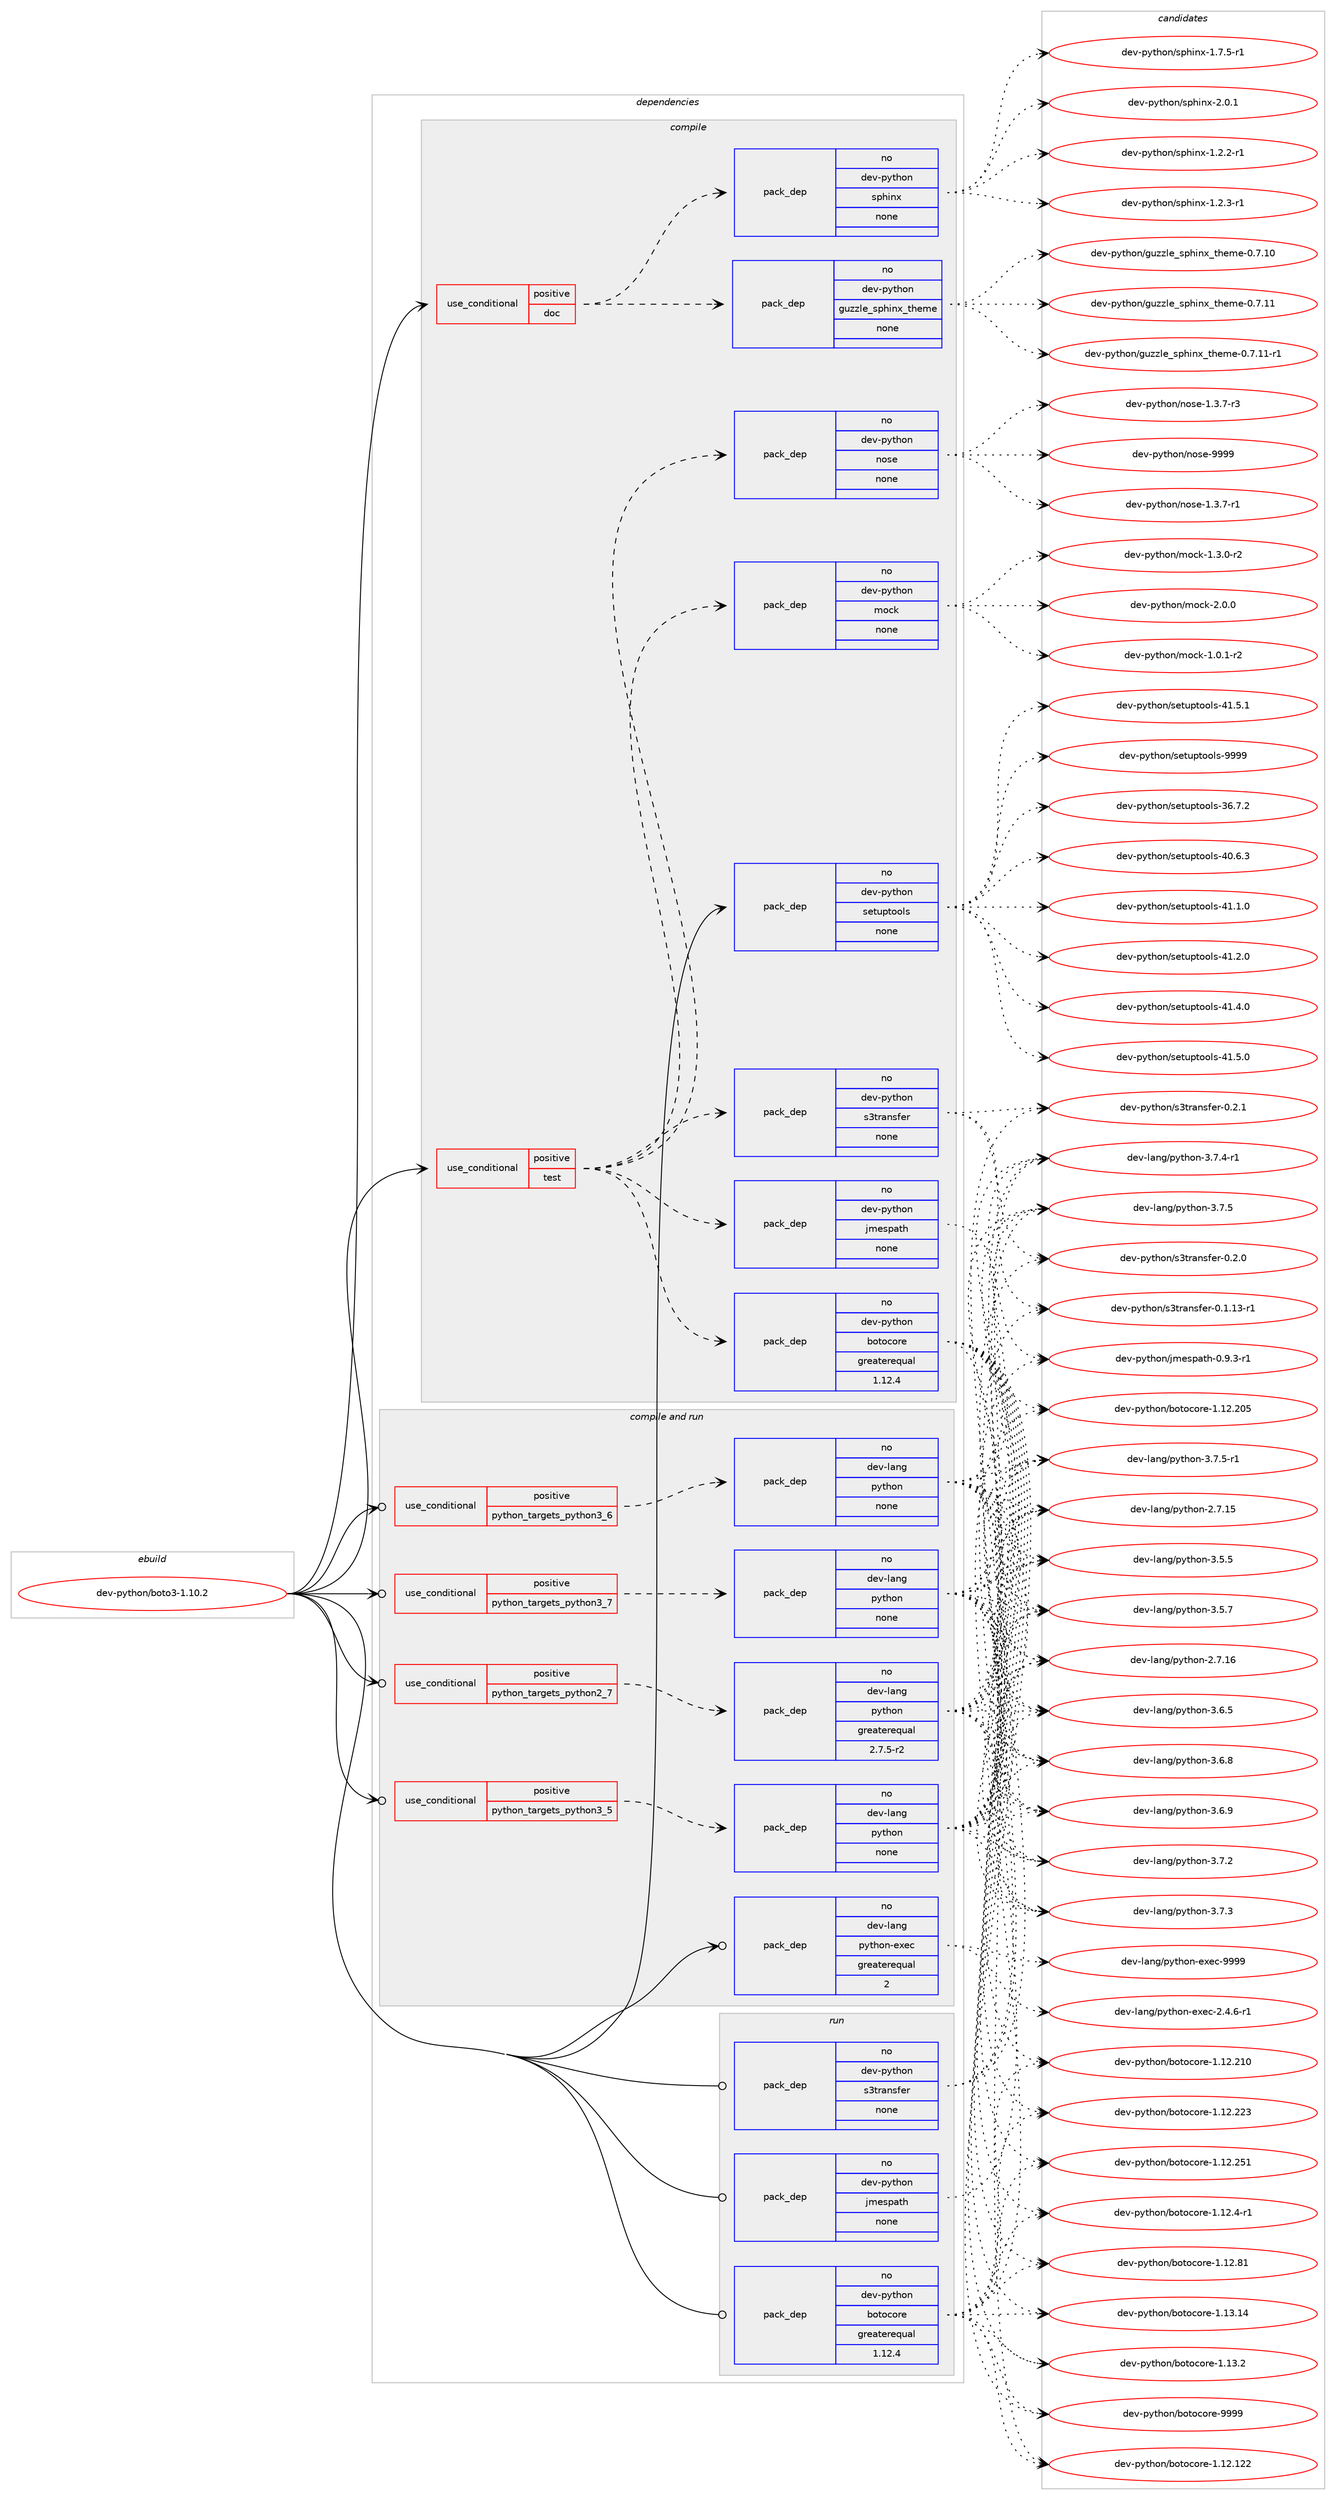 digraph prolog {

# *************
# Graph options
# *************

newrank=true;
concentrate=true;
compound=true;
graph [rankdir=LR,fontname=Helvetica,fontsize=10,ranksep=1.5];#, ranksep=2.5, nodesep=0.2];
edge  [arrowhead=vee];
node  [fontname=Helvetica,fontsize=10];

# **********
# The ebuild
# **********

subgraph cluster_leftcol {
color=gray;
rank=same;
label=<<i>ebuild</i>>;
id [label="dev-python/boto3-1.10.2", color=red, width=4, href="../dev-python/boto3-1.10.2.svg"];
}

# ****************
# The dependencies
# ****************

subgraph cluster_midcol {
color=gray;
label=<<i>dependencies</i>>;
subgraph cluster_compile {
fillcolor="#eeeeee";
style=filled;
label=<<i>compile</i>>;
subgraph cond137030 {
dependency597251 [label=<<TABLE BORDER="0" CELLBORDER="1" CELLSPACING="0" CELLPADDING="4"><TR><TD ROWSPAN="3" CELLPADDING="10">use_conditional</TD></TR><TR><TD>positive</TD></TR><TR><TD>doc</TD></TR></TABLE>>, shape=none, color=red];
subgraph pack448446 {
dependency597252 [label=<<TABLE BORDER="0" CELLBORDER="1" CELLSPACING="0" CELLPADDING="4" WIDTH="220"><TR><TD ROWSPAN="6" CELLPADDING="30">pack_dep</TD></TR><TR><TD WIDTH="110">no</TD></TR><TR><TD>dev-python</TD></TR><TR><TD>guzzle_sphinx_theme</TD></TR><TR><TD>none</TD></TR><TR><TD></TD></TR></TABLE>>, shape=none, color=blue];
}
dependency597251:e -> dependency597252:w [weight=20,style="dashed",arrowhead="vee"];
subgraph pack448447 {
dependency597253 [label=<<TABLE BORDER="0" CELLBORDER="1" CELLSPACING="0" CELLPADDING="4" WIDTH="220"><TR><TD ROWSPAN="6" CELLPADDING="30">pack_dep</TD></TR><TR><TD WIDTH="110">no</TD></TR><TR><TD>dev-python</TD></TR><TR><TD>sphinx</TD></TR><TR><TD>none</TD></TR><TR><TD></TD></TR></TABLE>>, shape=none, color=blue];
}
dependency597251:e -> dependency597253:w [weight=20,style="dashed",arrowhead="vee"];
}
id:e -> dependency597251:w [weight=20,style="solid",arrowhead="vee"];
subgraph cond137031 {
dependency597254 [label=<<TABLE BORDER="0" CELLBORDER="1" CELLSPACING="0" CELLPADDING="4"><TR><TD ROWSPAN="3" CELLPADDING="10">use_conditional</TD></TR><TR><TD>positive</TD></TR><TR><TD>test</TD></TR></TABLE>>, shape=none, color=red];
subgraph pack448448 {
dependency597255 [label=<<TABLE BORDER="0" CELLBORDER="1" CELLSPACING="0" CELLPADDING="4" WIDTH="220"><TR><TD ROWSPAN="6" CELLPADDING="30">pack_dep</TD></TR><TR><TD WIDTH="110">no</TD></TR><TR><TD>dev-python</TD></TR><TR><TD>botocore</TD></TR><TR><TD>greaterequal</TD></TR><TR><TD>1.12.4</TD></TR></TABLE>>, shape=none, color=blue];
}
dependency597254:e -> dependency597255:w [weight=20,style="dashed",arrowhead="vee"];
subgraph pack448449 {
dependency597256 [label=<<TABLE BORDER="0" CELLBORDER="1" CELLSPACING="0" CELLPADDING="4" WIDTH="220"><TR><TD ROWSPAN="6" CELLPADDING="30">pack_dep</TD></TR><TR><TD WIDTH="110">no</TD></TR><TR><TD>dev-python</TD></TR><TR><TD>jmespath</TD></TR><TR><TD>none</TD></TR><TR><TD></TD></TR></TABLE>>, shape=none, color=blue];
}
dependency597254:e -> dependency597256:w [weight=20,style="dashed",arrowhead="vee"];
subgraph pack448450 {
dependency597257 [label=<<TABLE BORDER="0" CELLBORDER="1" CELLSPACING="0" CELLPADDING="4" WIDTH="220"><TR><TD ROWSPAN="6" CELLPADDING="30">pack_dep</TD></TR><TR><TD WIDTH="110">no</TD></TR><TR><TD>dev-python</TD></TR><TR><TD>s3transfer</TD></TR><TR><TD>none</TD></TR><TR><TD></TD></TR></TABLE>>, shape=none, color=blue];
}
dependency597254:e -> dependency597257:w [weight=20,style="dashed",arrowhead="vee"];
subgraph pack448451 {
dependency597258 [label=<<TABLE BORDER="0" CELLBORDER="1" CELLSPACING="0" CELLPADDING="4" WIDTH="220"><TR><TD ROWSPAN="6" CELLPADDING="30">pack_dep</TD></TR><TR><TD WIDTH="110">no</TD></TR><TR><TD>dev-python</TD></TR><TR><TD>mock</TD></TR><TR><TD>none</TD></TR><TR><TD></TD></TR></TABLE>>, shape=none, color=blue];
}
dependency597254:e -> dependency597258:w [weight=20,style="dashed",arrowhead="vee"];
subgraph pack448452 {
dependency597259 [label=<<TABLE BORDER="0" CELLBORDER="1" CELLSPACING="0" CELLPADDING="4" WIDTH="220"><TR><TD ROWSPAN="6" CELLPADDING="30">pack_dep</TD></TR><TR><TD WIDTH="110">no</TD></TR><TR><TD>dev-python</TD></TR><TR><TD>nose</TD></TR><TR><TD>none</TD></TR><TR><TD></TD></TR></TABLE>>, shape=none, color=blue];
}
dependency597254:e -> dependency597259:w [weight=20,style="dashed",arrowhead="vee"];
}
id:e -> dependency597254:w [weight=20,style="solid",arrowhead="vee"];
subgraph pack448453 {
dependency597260 [label=<<TABLE BORDER="0" CELLBORDER="1" CELLSPACING="0" CELLPADDING="4" WIDTH="220"><TR><TD ROWSPAN="6" CELLPADDING="30">pack_dep</TD></TR><TR><TD WIDTH="110">no</TD></TR><TR><TD>dev-python</TD></TR><TR><TD>setuptools</TD></TR><TR><TD>none</TD></TR><TR><TD></TD></TR></TABLE>>, shape=none, color=blue];
}
id:e -> dependency597260:w [weight=20,style="solid",arrowhead="vee"];
}
subgraph cluster_compileandrun {
fillcolor="#eeeeee";
style=filled;
label=<<i>compile and run</i>>;
subgraph cond137032 {
dependency597261 [label=<<TABLE BORDER="0" CELLBORDER="1" CELLSPACING="0" CELLPADDING="4"><TR><TD ROWSPAN="3" CELLPADDING="10">use_conditional</TD></TR><TR><TD>positive</TD></TR><TR><TD>python_targets_python2_7</TD></TR></TABLE>>, shape=none, color=red];
subgraph pack448454 {
dependency597262 [label=<<TABLE BORDER="0" CELLBORDER="1" CELLSPACING="0" CELLPADDING="4" WIDTH="220"><TR><TD ROWSPAN="6" CELLPADDING="30">pack_dep</TD></TR><TR><TD WIDTH="110">no</TD></TR><TR><TD>dev-lang</TD></TR><TR><TD>python</TD></TR><TR><TD>greaterequal</TD></TR><TR><TD>2.7.5-r2</TD></TR></TABLE>>, shape=none, color=blue];
}
dependency597261:e -> dependency597262:w [weight=20,style="dashed",arrowhead="vee"];
}
id:e -> dependency597261:w [weight=20,style="solid",arrowhead="odotvee"];
subgraph cond137033 {
dependency597263 [label=<<TABLE BORDER="0" CELLBORDER="1" CELLSPACING="0" CELLPADDING="4"><TR><TD ROWSPAN="3" CELLPADDING="10">use_conditional</TD></TR><TR><TD>positive</TD></TR><TR><TD>python_targets_python3_5</TD></TR></TABLE>>, shape=none, color=red];
subgraph pack448455 {
dependency597264 [label=<<TABLE BORDER="0" CELLBORDER="1" CELLSPACING="0" CELLPADDING="4" WIDTH="220"><TR><TD ROWSPAN="6" CELLPADDING="30">pack_dep</TD></TR><TR><TD WIDTH="110">no</TD></TR><TR><TD>dev-lang</TD></TR><TR><TD>python</TD></TR><TR><TD>none</TD></TR><TR><TD></TD></TR></TABLE>>, shape=none, color=blue];
}
dependency597263:e -> dependency597264:w [weight=20,style="dashed",arrowhead="vee"];
}
id:e -> dependency597263:w [weight=20,style="solid",arrowhead="odotvee"];
subgraph cond137034 {
dependency597265 [label=<<TABLE BORDER="0" CELLBORDER="1" CELLSPACING="0" CELLPADDING="4"><TR><TD ROWSPAN="3" CELLPADDING="10">use_conditional</TD></TR><TR><TD>positive</TD></TR><TR><TD>python_targets_python3_6</TD></TR></TABLE>>, shape=none, color=red];
subgraph pack448456 {
dependency597266 [label=<<TABLE BORDER="0" CELLBORDER="1" CELLSPACING="0" CELLPADDING="4" WIDTH="220"><TR><TD ROWSPAN="6" CELLPADDING="30">pack_dep</TD></TR><TR><TD WIDTH="110">no</TD></TR><TR><TD>dev-lang</TD></TR><TR><TD>python</TD></TR><TR><TD>none</TD></TR><TR><TD></TD></TR></TABLE>>, shape=none, color=blue];
}
dependency597265:e -> dependency597266:w [weight=20,style="dashed",arrowhead="vee"];
}
id:e -> dependency597265:w [weight=20,style="solid",arrowhead="odotvee"];
subgraph cond137035 {
dependency597267 [label=<<TABLE BORDER="0" CELLBORDER="1" CELLSPACING="0" CELLPADDING="4"><TR><TD ROWSPAN="3" CELLPADDING="10">use_conditional</TD></TR><TR><TD>positive</TD></TR><TR><TD>python_targets_python3_7</TD></TR></TABLE>>, shape=none, color=red];
subgraph pack448457 {
dependency597268 [label=<<TABLE BORDER="0" CELLBORDER="1" CELLSPACING="0" CELLPADDING="4" WIDTH="220"><TR><TD ROWSPAN="6" CELLPADDING="30">pack_dep</TD></TR><TR><TD WIDTH="110">no</TD></TR><TR><TD>dev-lang</TD></TR><TR><TD>python</TD></TR><TR><TD>none</TD></TR><TR><TD></TD></TR></TABLE>>, shape=none, color=blue];
}
dependency597267:e -> dependency597268:w [weight=20,style="dashed",arrowhead="vee"];
}
id:e -> dependency597267:w [weight=20,style="solid",arrowhead="odotvee"];
subgraph pack448458 {
dependency597269 [label=<<TABLE BORDER="0" CELLBORDER="1" CELLSPACING="0" CELLPADDING="4" WIDTH="220"><TR><TD ROWSPAN="6" CELLPADDING="30">pack_dep</TD></TR><TR><TD WIDTH="110">no</TD></TR><TR><TD>dev-lang</TD></TR><TR><TD>python-exec</TD></TR><TR><TD>greaterequal</TD></TR><TR><TD>2</TD></TR></TABLE>>, shape=none, color=blue];
}
id:e -> dependency597269:w [weight=20,style="solid",arrowhead="odotvee"];
}
subgraph cluster_run {
fillcolor="#eeeeee";
style=filled;
label=<<i>run</i>>;
subgraph pack448459 {
dependency597270 [label=<<TABLE BORDER="0" CELLBORDER="1" CELLSPACING="0" CELLPADDING="4" WIDTH="220"><TR><TD ROWSPAN="6" CELLPADDING="30">pack_dep</TD></TR><TR><TD WIDTH="110">no</TD></TR><TR><TD>dev-python</TD></TR><TR><TD>botocore</TD></TR><TR><TD>greaterequal</TD></TR><TR><TD>1.12.4</TD></TR></TABLE>>, shape=none, color=blue];
}
id:e -> dependency597270:w [weight=20,style="solid",arrowhead="odot"];
subgraph pack448460 {
dependency597271 [label=<<TABLE BORDER="0" CELLBORDER="1" CELLSPACING="0" CELLPADDING="4" WIDTH="220"><TR><TD ROWSPAN="6" CELLPADDING="30">pack_dep</TD></TR><TR><TD WIDTH="110">no</TD></TR><TR><TD>dev-python</TD></TR><TR><TD>jmespath</TD></TR><TR><TD>none</TD></TR><TR><TD></TD></TR></TABLE>>, shape=none, color=blue];
}
id:e -> dependency597271:w [weight=20,style="solid",arrowhead="odot"];
subgraph pack448461 {
dependency597272 [label=<<TABLE BORDER="0" CELLBORDER="1" CELLSPACING="0" CELLPADDING="4" WIDTH="220"><TR><TD ROWSPAN="6" CELLPADDING="30">pack_dep</TD></TR><TR><TD WIDTH="110">no</TD></TR><TR><TD>dev-python</TD></TR><TR><TD>s3transfer</TD></TR><TR><TD>none</TD></TR><TR><TD></TD></TR></TABLE>>, shape=none, color=blue];
}
id:e -> dependency597272:w [weight=20,style="solid",arrowhead="odot"];
}
}

# **************
# The candidates
# **************

subgraph cluster_choices {
rank=same;
color=gray;
label=<<i>candidates</i>>;

subgraph choice448446 {
color=black;
nodesep=1;
choice1001011184511212111610411111047103117122122108101951151121041051101209511610410110910145484655464948 [label="dev-python/guzzle_sphinx_theme-0.7.10", color=red, width=4,href="../dev-python/guzzle_sphinx_theme-0.7.10.svg"];
choice1001011184511212111610411111047103117122122108101951151121041051101209511610410110910145484655464949 [label="dev-python/guzzle_sphinx_theme-0.7.11", color=red, width=4,href="../dev-python/guzzle_sphinx_theme-0.7.11.svg"];
choice10010111845112121116104111110471031171221221081019511511210410511012095116104101109101454846554649494511449 [label="dev-python/guzzle_sphinx_theme-0.7.11-r1", color=red, width=4,href="../dev-python/guzzle_sphinx_theme-0.7.11-r1.svg"];
dependency597252:e -> choice1001011184511212111610411111047103117122122108101951151121041051101209511610410110910145484655464948:w [style=dotted,weight="100"];
dependency597252:e -> choice1001011184511212111610411111047103117122122108101951151121041051101209511610410110910145484655464949:w [style=dotted,weight="100"];
dependency597252:e -> choice10010111845112121116104111110471031171221221081019511511210410511012095116104101109101454846554649494511449:w [style=dotted,weight="100"];
}
subgraph choice448447 {
color=black;
nodesep=1;
choice10010111845112121116104111110471151121041051101204549465046504511449 [label="dev-python/sphinx-1.2.2-r1", color=red, width=4,href="../dev-python/sphinx-1.2.2-r1.svg"];
choice10010111845112121116104111110471151121041051101204549465046514511449 [label="dev-python/sphinx-1.2.3-r1", color=red, width=4,href="../dev-python/sphinx-1.2.3-r1.svg"];
choice10010111845112121116104111110471151121041051101204549465546534511449 [label="dev-python/sphinx-1.7.5-r1", color=red, width=4,href="../dev-python/sphinx-1.7.5-r1.svg"];
choice1001011184511212111610411111047115112104105110120455046484649 [label="dev-python/sphinx-2.0.1", color=red, width=4,href="../dev-python/sphinx-2.0.1.svg"];
dependency597253:e -> choice10010111845112121116104111110471151121041051101204549465046504511449:w [style=dotted,weight="100"];
dependency597253:e -> choice10010111845112121116104111110471151121041051101204549465046514511449:w [style=dotted,weight="100"];
dependency597253:e -> choice10010111845112121116104111110471151121041051101204549465546534511449:w [style=dotted,weight="100"];
dependency597253:e -> choice1001011184511212111610411111047115112104105110120455046484649:w [style=dotted,weight="100"];
}
subgraph choice448448 {
color=black;
nodesep=1;
choice10010111845112121116104111110479811111611199111114101454946495046495050 [label="dev-python/botocore-1.12.122", color=red, width=4,href="../dev-python/botocore-1.12.122.svg"];
choice10010111845112121116104111110479811111611199111114101454946495046504853 [label="dev-python/botocore-1.12.205", color=red, width=4,href="../dev-python/botocore-1.12.205.svg"];
choice10010111845112121116104111110479811111611199111114101454946495046504948 [label="dev-python/botocore-1.12.210", color=red, width=4,href="../dev-python/botocore-1.12.210.svg"];
choice10010111845112121116104111110479811111611199111114101454946495046505051 [label="dev-python/botocore-1.12.223", color=red, width=4,href="../dev-python/botocore-1.12.223.svg"];
choice10010111845112121116104111110479811111611199111114101454946495046505349 [label="dev-python/botocore-1.12.251", color=red, width=4,href="../dev-python/botocore-1.12.251.svg"];
choice10010111845112121116104111110479811111611199111114101454946495046524511449 [label="dev-python/botocore-1.12.4-r1", color=red, width=4,href="../dev-python/botocore-1.12.4-r1.svg"];
choice100101118451121211161041111104798111116111991111141014549464950465649 [label="dev-python/botocore-1.12.81", color=red, width=4,href="../dev-python/botocore-1.12.81.svg"];
choice100101118451121211161041111104798111116111991111141014549464951464952 [label="dev-python/botocore-1.13.14", color=red, width=4,href="../dev-python/botocore-1.13.14.svg"];
choice1001011184511212111610411111047981111161119911111410145494649514650 [label="dev-python/botocore-1.13.2", color=red, width=4,href="../dev-python/botocore-1.13.2.svg"];
choice100101118451121211161041111104798111116111991111141014557575757 [label="dev-python/botocore-9999", color=red, width=4,href="../dev-python/botocore-9999.svg"];
dependency597255:e -> choice10010111845112121116104111110479811111611199111114101454946495046495050:w [style=dotted,weight="100"];
dependency597255:e -> choice10010111845112121116104111110479811111611199111114101454946495046504853:w [style=dotted,weight="100"];
dependency597255:e -> choice10010111845112121116104111110479811111611199111114101454946495046504948:w [style=dotted,weight="100"];
dependency597255:e -> choice10010111845112121116104111110479811111611199111114101454946495046505051:w [style=dotted,weight="100"];
dependency597255:e -> choice10010111845112121116104111110479811111611199111114101454946495046505349:w [style=dotted,weight="100"];
dependency597255:e -> choice10010111845112121116104111110479811111611199111114101454946495046524511449:w [style=dotted,weight="100"];
dependency597255:e -> choice100101118451121211161041111104798111116111991111141014549464950465649:w [style=dotted,weight="100"];
dependency597255:e -> choice100101118451121211161041111104798111116111991111141014549464951464952:w [style=dotted,weight="100"];
dependency597255:e -> choice1001011184511212111610411111047981111161119911111410145494649514650:w [style=dotted,weight="100"];
dependency597255:e -> choice100101118451121211161041111104798111116111991111141014557575757:w [style=dotted,weight="100"];
}
subgraph choice448449 {
color=black;
nodesep=1;
choice1001011184511212111610411111047106109101115112971161044548465746514511449 [label="dev-python/jmespath-0.9.3-r1", color=red, width=4,href="../dev-python/jmespath-0.9.3-r1.svg"];
dependency597256:e -> choice1001011184511212111610411111047106109101115112971161044548465746514511449:w [style=dotted,weight="100"];
}
subgraph choice448450 {
color=black;
nodesep=1;
choice10010111845112121116104111110471155111611497110115102101114454846494649514511449 [label="dev-python/s3transfer-0.1.13-r1", color=red, width=4,href="../dev-python/s3transfer-0.1.13-r1.svg"];
choice10010111845112121116104111110471155111611497110115102101114454846504648 [label="dev-python/s3transfer-0.2.0", color=red, width=4,href="../dev-python/s3transfer-0.2.0.svg"];
choice10010111845112121116104111110471155111611497110115102101114454846504649 [label="dev-python/s3transfer-0.2.1", color=red, width=4,href="../dev-python/s3transfer-0.2.1.svg"];
dependency597257:e -> choice10010111845112121116104111110471155111611497110115102101114454846494649514511449:w [style=dotted,weight="100"];
dependency597257:e -> choice10010111845112121116104111110471155111611497110115102101114454846504648:w [style=dotted,weight="100"];
dependency597257:e -> choice10010111845112121116104111110471155111611497110115102101114454846504649:w [style=dotted,weight="100"];
}
subgraph choice448451 {
color=black;
nodesep=1;
choice1001011184511212111610411111047109111991074549464846494511450 [label="dev-python/mock-1.0.1-r2", color=red, width=4,href="../dev-python/mock-1.0.1-r2.svg"];
choice1001011184511212111610411111047109111991074549465146484511450 [label="dev-python/mock-1.3.0-r2", color=red, width=4,href="../dev-python/mock-1.3.0-r2.svg"];
choice100101118451121211161041111104710911199107455046484648 [label="dev-python/mock-2.0.0", color=red, width=4,href="../dev-python/mock-2.0.0.svg"];
dependency597258:e -> choice1001011184511212111610411111047109111991074549464846494511450:w [style=dotted,weight="100"];
dependency597258:e -> choice1001011184511212111610411111047109111991074549465146484511450:w [style=dotted,weight="100"];
dependency597258:e -> choice100101118451121211161041111104710911199107455046484648:w [style=dotted,weight="100"];
}
subgraph choice448452 {
color=black;
nodesep=1;
choice10010111845112121116104111110471101111151014549465146554511449 [label="dev-python/nose-1.3.7-r1", color=red, width=4,href="../dev-python/nose-1.3.7-r1.svg"];
choice10010111845112121116104111110471101111151014549465146554511451 [label="dev-python/nose-1.3.7-r3", color=red, width=4,href="../dev-python/nose-1.3.7-r3.svg"];
choice10010111845112121116104111110471101111151014557575757 [label="dev-python/nose-9999", color=red, width=4,href="../dev-python/nose-9999.svg"];
dependency597259:e -> choice10010111845112121116104111110471101111151014549465146554511449:w [style=dotted,weight="100"];
dependency597259:e -> choice10010111845112121116104111110471101111151014549465146554511451:w [style=dotted,weight="100"];
dependency597259:e -> choice10010111845112121116104111110471101111151014557575757:w [style=dotted,weight="100"];
}
subgraph choice448453 {
color=black;
nodesep=1;
choice100101118451121211161041111104711510111611711211611111110811545515446554650 [label="dev-python/setuptools-36.7.2", color=red, width=4,href="../dev-python/setuptools-36.7.2.svg"];
choice100101118451121211161041111104711510111611711211611111110811545524846544651 [label="dev-python/setuptools-40.6.3", color=red, width=4,href="../dev-python/setuptools-40.6.3.svg"];
choice100101118451121211161041111104711510111611711211611111110811545524946494648 [label="dev-python/setuptools-41.1.0", color=red, width=4,href="../dev-python/setuptools-41.1.0.svg"];
choice100101118451121211161041111104711510111611711211611111110811545524946504648 [label="dev-python/setuptools-41.2.0", color=red, width=4,href="../dev-python/setuptools-41.2.0.svg"];
choice100101118451121211161041111104711510111611711211611111110811545524946524648 [label="dev-python/setuptools-41.4.0", color=red, width=4,href="../dev-python/setuptools-41.4.0.svg"];
choice100101118451121211161041111104711510111611711211611111110811545524946534648 [label="dev-python/setuptools-41.5.0", color=red, width=4,href="../dev-python/setuptools-41.5.0.svg"];
choice100101118451121211161041111104711510111611711211611111110811545524946534649 [label="dev-python/setuptools-41.5.1", color=red, width=4,href="../dev-python/setuptools-41.5.1.svg"];
choice10010111845112121116104111110471151011161171121161111111081154557575757 [label="dev-python/setuptools-9999", color=red, width=4,href="../dev-python/setuptools-9999.svg"];
dependency597260:e -> choice100101118451121211161041111104711510111611711211611111110811545515446554650:w [style=dotted,weight="100"];
dependency597260:e -> choice100101118451121211161041111104711510111611711211611111110811545524846544651:w [style=dotted,weight="100"];
dependency597260:e -> choice100101118451121211161041111104711510111611711211611111110811545524946494648:w [style=dotted,weight="100"];
dependency597260:e -> choice100101118451121211161041111104711510111611711211611111110811545524946504648:w [style=dotted,weight="100"];
dependency597260:e -> choice100101118451121211161041111104711510111611711211611111110811545524946524648:w [style=dotted,weight="100"];
dependency597260:e -> choice100101118451121211161041111104711510111611711211611111110811545524946534648:w [style=dotted,weight="100"];
dependency597260:e -> choice100101118451121211161041111104711510111611711211611111110811545524946534649:w [style=dotted,weight="100"];
dependency597260:e -> choice10010111845112121116104111110471151011161171121161111111081154557575757:w [style=dotted,weight="100"];
}
subgraph choice448454 {
color=black;
nodesep=1;
choice10010111845108971101034711212111610411111045504655464953 [label="dev-lang/python-2.7.15", color=red, width=4,href="../dev-lang/python-2.7.15.svg"];
choice10010111845108971101034711212111610411111045504655464954 [label="dev-lang/python-2.7.16", color=red, width=4,href="../dev-lang/python-2.7.16.svg"];
choice100101118451089711010347112121116104111110455146534653 [label="dev-lang/python-3.5.5", color=red, width=4,href="../dev-lang/python-3.5.5.svg"];
choice100101118451089711010347112121116104111110455146534655 [label="dev-lang/python-3.5.7", color=red, width=4,href="../dev-lang/python-3.5.7.svg"];
choice100101118451089711010347112121116104111110455146544653 [label="dev-lang/python-3.6.5", color=red, width=4,href="../dev-lang/python-3.6.5.svg"];
choice100101118451089711010347112121116104111110455146544656 [label="dev-lang/python-3.6.8", color=red, width=4,href="../dev-lang/python-3.6.8.svg"];
choice100101118451089711010347112121116104111110455146544657 [label="dev-lang/python-3.6.9", color=red, width=4,href="../dev-lang/python-3.6.9.svg"];
choice100101118451089711010347112121116104111110455146554650 [label="dev-lang/python-3.7.2", color=red, width=4,href="../dev-lang/python-3.7.2.svg"];
choice100101118451089711010347112121116104111110455146554651 [label="dev-lang/python-3.7.3", color=red, width=4,href="../dev-lang/python-3.7.3.svg"];
choice1001011184510897110103471121211161041111104551465546524511449 [label="dev-lang/python-3.7.4-r1", color=red, width=4,href="../dev-lang/python-3.7.4-r1.svg"];
choice100101118451089711010347112121116104111110455146554653 [label="dev-lang/python-3.7.5", color=red, width=4,href="../dev-lang/python-3.7.5.svg"];
choice1001011184510897110103471121211161041111104551465546534511449 [label="dev-lang/python-3.7.5-r1", color=red, width=4,href="../dev-lang/python-3.7.5-r1.svg"];
dependency597262:e -> choice10010111845108971101034711212111610411111045504655464953:w [style=dotted,weight="100"];
dependency597262:e -> choice10010111845108971101034711212111610411111045504655464954:w [style=dotted,weight="100"];
dependency597262:e -> choice100101118451089711010347112121116104111110455146534653:w [style=dotted,weight="100"];
dependency597262:e -> choice100101118451089711010347112121116104111110455146534655:w [style=dotted,weight="100"];
dependency597262:e -> choice100101118451089711010347112121116104111110455146544653:w [style=dotted,weight="100"];
dependency597262:e -> choice100101118451089711010347112121116104111110455146544656:w [style=dotted,weight="100"];
dependency597262:e -> choice100101118451089711010347112121116104111110455146544657:w [style=dotted,weight="100"];
dependency597262:e -> choice100101118451089711010347112121116104111110455146554650:w [style=dotted,weight="100"];
dependency597262:e -> choice100101118451089711010347112121116104111110455146554651:w [style=dotted,weight="100"];
dependency597262:e -> choice1001011184510897110103471121211161041111104551465546524511449:w [style=dotted,weight="100"];
dependency597262:e -> choice100101118451089711010347112121116104111110455146554653:w [style=dotted,weight="100"];
dependency597262:e -> choice1001011184510897110103471121211161041111104551465546534511449:w [style=dotted,weight="100"];
}
subgraph choice448455 {
color=black;
nodesep=1;
choice10010111845108971101034711212111610411111045504655464953 [label="dev-lang/python-2.7.15", color=red, width=4,href="../dev-lang/python-2.7.15.svg"];
choice10010111845108971101034711212111610411111045504655464954 [label="dev-lang/python-2.7.16", color=red, width=4,href="../dev-lang/python-2.7.16.svg"];
choice100101118451089711010347112121116104111110455146534653 [label="dev-lang/python-3.5.5", color=red, width=4,href="../dev-lang/python-3.5.5.svg"];
choice100101118451089711010347112121116104111110455146534655 [label="dev-lang/python-3.5.7", color=red, width=4,href="../dev-lang/python-3.5.7.svg"];
choice100101118451089711010347112121116104111110455146544653 [label="dev-lang/python-3.6.5", color=red, width=4,href="../dev-lang/python-3.6.5.svg"];
choice100101118451089711010347112121116104111110455146544656 [label="dev-lang/python-3.6.8", color=red, width=4,href="../dev-lang/python-3.6.8.svg"];
choice100101118451089711010347112121116104111110455146544657 [label="dev-lang/python-3.6.9", color=red, width=4,href="../dev-lang/python-3.6.9.svg"];
choice100101118451089711010347112121116104111110455146554650 [label="dev-lang/python-3.7.2", color=red, width=4,href="../dev-lang/python-3.7.2.svg"];
choice100101118451089711010347112121116104111110455146554651 [label="dev-lang/python-3.7.3", color=red, width=4,href="../dev-lang/python-3.7.3.svg"];
choice1001011184510897110103471121211161041111104551465546524511449 [label="dev-lang/python-3.7.4-r1", color=red, width=4,href="../dev-lang/python-3.7.4-r1.svg"];
choice100101118451089711010347112121116104111110455146554653 [label="dev-lang/python-3.7.5", color=red, width=4,href="../dev-lang/python-3.7.5.svg"];
choice1001011184510897110103471121211161041111104551465546534511449 [label="dev-lang/python-3.7.5-r1", color=red, width=4,href="../dev-lang/python-3.7.5-r1.svg"];
dependency597264:e -> choice10010111845108971101034711212111610411111045504655464953:w [style=dotted,weight="100"];
dependency597264:e -> choice10010111845108971101034711212111610411111045504655464954:w [style=dotted,weight="100"];
dependency597264:e -> choice100101118451089711010347112121116104111110455146534653:w [style=dotted,weight="100"];
dependency597264:e -> choice100101118451089711010347112121116104111110455146534655:w [style=dotted,weight="100"];
dependency597264:e -> choice100101118451089711010347112121116104111110455146544653:w [style=dotted,weight="100"];
dependency597264:e -> choice100101118451089711010347112121116104111110455146544656:w [style=dotted,weight="100"];
dependency597264:e -> choice100101118451089711010347112121116104111110455146544657:w [style=dotted,weight="100"];
dependency597264:e -> choice100101118451089711010347112121116104111110455146554650:w [style=dotted,weight="100"];
dependency597264:e -> choice100101118451089711010347112121116104111110455146554651:w [style=dotted,weight="100"];
dependency597264:e -> choice1001011184510897110103471121211161041111104551465546524511449:w [style=dotted,weight="100"];
dependency597264:e -> choice100101118451089711010347112121116104111110455146554653:w [style=dotted,weight="100"];
dependency597264:e -> choice1001011184510897110103471121211161041111104551465546534511449:w [style=dotted,weight="100"];
}
subgraph choice448456 {
color=black;
nodesep=1;
choice10010111845108971101034711212111610411111045504655464953 [label="dev-lang/python-2.7.15", color=red, width=4,href="../dev-lang/python-2.7.15.svg"];
choice10010111845108971101034711212111610411111045504655464954 [label="dev-lang/python-2.7.16", color=red, width=4,href="../dev-lang/python-2.7.16.svg"];
choice100101118451089711010347112121116104111110455146534653 [label="dev-lang/python-3.5.5", color=red, width=4,href="../dev-lang/python-3.5.5.svg"];
choice100101118451089711010347112121116104111110455146534655 [label="dev-lang/python-3.5.7", color=red, width=4,href="../dev-lang/python-3.5.7.svg"];
choice100101118451089711010347112121116104111110455146544653 [label="dev-lang/python-3.6.5", color=red, width=4,href="../dev-lang/python-3.6.5.svg"];
choice100101118451089711010347112121116104111110455146544656 [label="dev-lang/python-3.6.8", color=red, width=4,href="../dev-lang/python-3.6.8.svg"];
choice100101118451089711010347112121116104111110455146544657 [label="dev-lang/python-3.6.9", color=red, width=4,href="../dev-lang/python-3.6.9.svg"];
choice100101118451089711010347112121116104111110455146554650 [label="dev-lang/python-3.7.2", color=red, width=4,href="../dev-lang/python-3.7.2.svg"];
choice100101118451089711010347112121116104111110455146554651 [label="dev-lang/python-3.7.3", color=red, width=4,href="../dev-lang/python-3.7.3.svg"];
choice1001011184510897110103471121211161041111104551465546524511449 [label="dev-lang/python-3.7.4-r1", color=red, width=4,href="../dev-lang/python-3.7.4-r1.svg"];
choice100101118451089711010347112121116104111110455146554653 [label="dev-lang/python-3.7.5", color=red, width=4,href="../dev-lang/python-3.7.5.svg"];
choice1001011184510897110103471121211161041111104551465546534511449 [label="dev-lang/python-3.7.5-r1", color=red, width=4,href="../dev-lang/python-3.7.5-r1.svg"];
dependency597266:e -> choice10010111845108971101034711212111610411111045504655464953:w [style=dotted,weight="100"];
dependency597266:e -> choice10010111845108971101034711212111610411111045504655464954:w [style=dotted,weight="100"];
dependency597266:e -> choice100101118451089711010347112121116104111110455146534653:w [style=dotted,weight="100"];
dependency597266:e -> choice100101118451089711010347112121116104111110455146534655:w [style=dotted,weight="100"];
dependency597266:e -> choice100101118451089711010347112121116104111110455146544653:w [style=dotted,weight="100"];
dependency597266:e -> choice100101118451089711010347112121116104111110455146544656:w [style=dotted,weight="100"];
dependency597266:e -> choice100101118451089711010347112121116104111110455146544657:w [style=dotted,weight="100"];
dependency597266:e -> choice100101118451089711010347112121116104111110455146554650:w [style=dotted,weight="100"];
dependency597266:e -> choice100101118451089711010347112121116104111110455146554651:w [style=dotted,weight="100"];
dependency597266:e -> choice1001011184510897110103471121211161041111104551465546524511449:w [style=dotted,weight="100"];
dependency597266:e -> choice100101118451089711010347112121116104111110455146554653:w [style=dotted,weight="100"];
dependency597266:e -> choice1001011184510897110103471121211161041111104551465546534511449:w [style=dotted,weight="100"];
}
subgraph choice448457 {
color=black;
nodesep=1;
choice10010111845108971101034711212111610411111045504655464953 [label="dev-lang/python-2.7.15", color=red, width=4,href="../dev-lang/python-2.7.15.svg"];
choice10010111845108971101034711212111610411111045504655464954 [label="dev-lang/python-2.7.16", color=red, width=4,href="../dev-lang/python-2.7.16.svg"];
choice100101118451089711010347112121116104111110455146534653 [label="dev-lang/python-3.5.5", color=red, width=4,href="../dev-lang/python-3.5.5.svg"];
choice100101118451089711010347112121116104111110455146534655 [label="dev-lang/python-3.5.7", color=red, width=4,href="../dev-lang/python-3.5.7.svg"];
choice100101118451089711010347112121116104111110455146544653 [label="dev-lang/python-3.6.5", color=red, width=4,href="../dev-lang/python-3.6.5.svg"];
choice100101118451089711010347112121116104111110455146544656 [label="dev-lang/python-3.6.8", color=red, width=4,href="../dev-lang/python-3.6.8.svg"];
choice100101118451089711010347112121116104111110455146544657 [label="dev-lang/python-3.6.9", color=red, width=4,href="../dev-lang/python-3.6.9.svg"];
choice100101118451089711010347112121116104111110455146554650 [label="dev-lang/python-3.7.2", color=red, width=4,href="../dev-lang/python-3.7.2.svg"];
choice100101118451089711010347112121116104111110455146554651 [label="dev-lang/python-3.7.3", color=red, width=4,href="../dev-lang/python-3.7.3.svg"];
choice1001011184510897110103471121211161041111104551465546524511449 [label="dev-lang/python-3.7.4-r1", color=red, width=4,href="../dev-lang/python-3.7.4-r1.svg"];
choice100101118451089711010347112121116104111110455146554653 [label="dev-lang/python-3.7.5", color=red, width=4,href="../dev-lang/python-3.7.5.svg"];
choice1001011184510897110103471121211161041111104551465546534511449 [label="dev-lang/python-3.7.5-r1", color=red, width=4,href="../dev-lang/python-3.7.5-r1.svg"];
dependency597268:e -> choice10010111845108971101034711212111610411111045504655464953:w [style=dotted,weight="100"];
dependency597268:e -> choice10010111845108971101034711212111610411111045504655464954:w [style=dotted,weight="100"];
dependency597268:e -> choice100101118451089711010347112121116104111110455146534653:w [style=dotted,weight="100"];
dependency597268:e -> choice100101118451089711010347112121116104111110455146534655:w [style=dotted,weight="100"];
dependency597268:e -> choice100101118451089711010347112121116104111110455146544653:w [style=dotted,weight="100"];
dependency597268:e -> choice100101118451089711010347112121116104111110455146544656:w [style=dotted,weight="100"];
dependency597268:e -> choice100101118451089711010347112121116104111110455146544657:w [style=dotted,weight="100"];
dependency597268:e -> choice100101118451089711010347112121116104111110455146554650:w [style=dotted,weight="100"];
dependency597268:e -> choice100101118451089711010347112121116104111110455146554651:w [style=dotted,weight="100"];
dependency597268:e -> choice1001011184510897110103471121211161041111104551465546524511449:w [style=dotted,weight="100"];
dependency597268:e -> choice100101118451089711010347112121116104111110455146554653:w [style=dotted,weight="100"];
dependency597268:e -> choice1001011184510897110103471121211161041111104551465546534511449:w [style=dotted,weight="100"];
}
subgraph choice448458 {
color=black;
nodesep=1;
choice10010111845108971101034711212111610411111045101120101994550465246544511449 [label="dev-lang/python-exec-2.4.6-r1", color=red, width=4,href="../dev-lang/python-exec-2.4.6-r1.svg"];
choice10010111845108971101034711212111610411111045101120101994557575757 [label="dev-lang/python-exec-9999", color=red, width=4,href="../dev-lang/python-exec-9999.svg"];
dependency597269:e -> choice10010111845108971101034711212111610411111045101120101994550465246544511449:w [style=dotted,weight="100"];
dependency597269:e -> choice10010111845108971101034711212111610411111045101120101994557575757:w [style=dotted,weight="100"];
}
subgraph choice448459 {
color=black;
nodesep=1;
choice10010111845112121116104111110479811111611199111114101454946495046495050 [label="dev-python/botocore-1.12.122", color=red, width=4,href="../dev-python/botocore-1.12.122.svg"];
choice10010111845112121116104111110479811111611199111114101454946495046504853 [label="dev-python/botocore-1.12.205", color=red, width=4,href="../dev-python/botocore-1.12.205.svg"];
choice10010111845112121116104111110479811111611199111114101454946495046504948 [label="dev-python/botocore-1.12.210", color=red, width=4,href="../dev-python/botocore-1.12.210.svg"];
choice10010111845112121116104111110479811111611199111114101454946495046505051 [label="dev-python/botocore-1.12.223", color=red, width=4,href="../dev-python/botocore-1.12.223.svg"];
choice10010111845112121116104111110479811111611199111114101454946495046505349 [label="dev-python/botocore-1.12.251", color=red, width=4,href="../dev-python/botocore-1.12.251.svg"];
choice10010111845112121116104111110479811111611199111114101454946495046524511449 [label="dev-python/botocore-1.12.4-r1", color=red, width=4,href="../dev-python/botocore-1.12.4-r1.svg"];
choice100101118451121211161041111104798111116111991111141014549464950465649 [label="dev-python/botocore-1.12.81", color=red, width=4,href="../dev-python/botocore-1.12.81.svg"];
choice100101118451121211161041111104798111116111991111141014549464951464952 [label="dev-python/botocore-1.13.14", color=red, width=4,href="../dev-python/botocore-1.13.14.svg"];
choice1001011184511212111610411111047981111161119911111410145494649514650 [label="dev-python/botocore-1.13.2", color=red, width=4,href="../dev-python/botocore-1.13.2.svg"];
choice100101118451121211161041111104798111116111991111141014557575757 [label="dev-python/botocore-9999", color=red, width=4,href="../dev-python/botocore-9999.svg"];
dependency597270:e -> choice10010111845112121116104111110479811111611199111114101454946495046495050:w [style=dotted,weight="100"];
dependency597270:e -> choice10010111845112121116104111110479811111611199111114101454946495046504853:w [style=dotted,weight="100"];
dependency597270:e -> choice10010111845112121116104111110479811111611199111114101454946495046504948:w [style=dotted,weight="100"];
dependency597270:e -> choice10010111845112121116104111110479811111611199111114101454946495046505051:w [style=dotted,weight="100"];
dependency597270:e -> choice10010111845112121116104111110479811111611199111114101454946495046505349:w [style=dotted,weight="100"];
dependency597270:e -> choice10010111845112121116104111110479811111611199111114101454946495046524511449:w [style=dotted,weight="100"];
dependency597270:e -> choice100101118451121211161041111104798111116111991111141014549464950465649:w [style=dotted,weight="100"];
dependency597270:e -> choice100101118451121211161041111104798111116111991111141014549464951464952:w [style=dotted,weight="100"];
dependency597270:e -> choice1001011184511212111610411111047981111161119911111410145494649514650:w [style=dotted,weight="100"];
dependency597270:e -> choice100101118451121211161041111104798111116111991111141014557575757:w [style=dotted,weight="100"];
}
subgraph choice448460 {
color=black;
nodesep=1;
choice1001011184511212111610411111047106109101115112971161044548465746514511449 [label="dev-python/jmespath-0.9.3-r1", color=red, width=4,href="../dev-python/jmespath-0.9.3-r1.svg"];
dependency597271:e -> choice1001011184511212111610411111047106109101115112971161044548465746514511449:w [style=dotted,weight="100"];
}
subgraph choice448461 {
color=black;
nodesep=1;
choice10010111845112121116104111110471155111611497110115102101114454846494649514511449 [label="dev-python/s3transfer-0.1.13-r1", color=red, width=4,href="../dev-python/s3transfer-0.1.13-r1.svg"];
choice10010111845112121116104111110471155111611497110115102101114454846504648 [label="dev-python/s3transfer-0.2.0", color=red, width=4,href="../dev-python/s3transfer-0.2.0.svg"];
choice10010111845112121116104111110471155111611497110115102101114454846504649 [label="dev-python/s3transfer-0.2.1", color=red, width=4,href="../dev-python/s3transfer-0.2.1.svg"];
dependency597272:e -> choice10010111845112121116104111110471155111611497110115102101114454846494649514511449:w [style=dotted,weight="100"];
dependency597272:e -> choice10010111845112121116104111110471155111611497110115102101114454846504648:w [style=dotted,weight="100"];
dependency597272:e -> choice10010111845112121116104111110471155111611497110115102101114454846504649:w [style=dotted,weight="100"];
}
}

}
